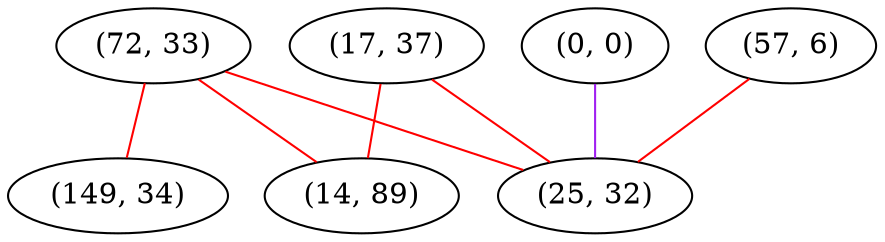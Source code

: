 graph "" {
"(17, 37)";
"(0, 0)";
"(72, 33)";
"(57, 6)";
"(14, 89)";
"(149, 34)";
"(25, 32)";
"(17, 37)" -- "(25, 32)"  [color=red, key=0, weight=1];
"(17, 37)" -- "(14, 89)"  [color=red, key=0, weight=1];
"(0, 0)" -- "(25, 32)"  [color=purple, key=0, weight=4];
"(72, 33)" -- "(14, 89)"  [color=red, key=0, weight=1];
"(72, 33)" -- "(149, 34)"  [color=red, key=0, weight=1];
"(72, 33)" -- "(25, 32)"  [color=red, key=0, weight=1];
"(57, 6)" -- "(25, 32)"  [color=red, key=0, weight=1];
}
